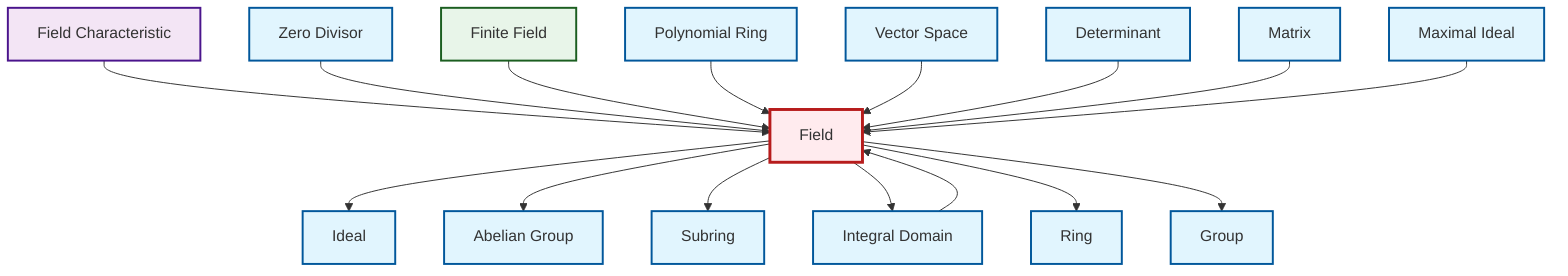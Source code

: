 graph TD
    classDef definition fill:#e1f5fe,stroke:#01579b,stroke-width:2px
    classDef theorem fill:#f3e5f5,stroke:#4a148c,stroke-width:2px
    classDef axiom fill:#fff3e0,stroke:#e65100,stroke-width:2px
    classDef example fill:#e8f5e9,stroke:#1b5e20,stroke-width:2px
    classDef current fill:#ffebee,stroke:#b71c1c,stroke-width:3px
    def-matrix["Matrix"]:::definition
    def-group["Group"]:::definition
    def-field["Field"]:::definition
    thm-field-characteristic["Field Characteristic"]:::theorem
    def-determinant["Determinant"]:::definition
    def-ring["Ring"]:::definition
    def-abelian-group["Abelian Group"]:::definition
    ex-finite-field["Finite Field"]:::example
    def-vector-space["Vector Space"]:::definition
    def-maximal-ideal["Maximal Ideal"]:::definition
    def-ideal["Ideal"]:::definition
    def-integral-domain["Integral Domain"]:::definition
    def-zero-divisor["Zero Divisor"]:::definition
    def-subring["Subring"]:::definition
    def-polynomial-ring["Polynomial Ring"]:::definition
    thm-field-characteristic --> def-field
    def-zero-divisor --> def-field
    def-field --> def-ideal
    def-field --> def-abelian-group
    ex-finite-field --> def-field
    def-field --> def-subring
    def-polynomial-ring --> def-field
    def-integral-domain --> def-field
    def-vector-space --> def-field
    def-determinant --> def-field
    def-field --> def-integral-domain
    def-matrix --> def-field
    def-field --> def-ring
    def-field --> def-group
    def-maximal-ideal --> def-field
    class def-field current